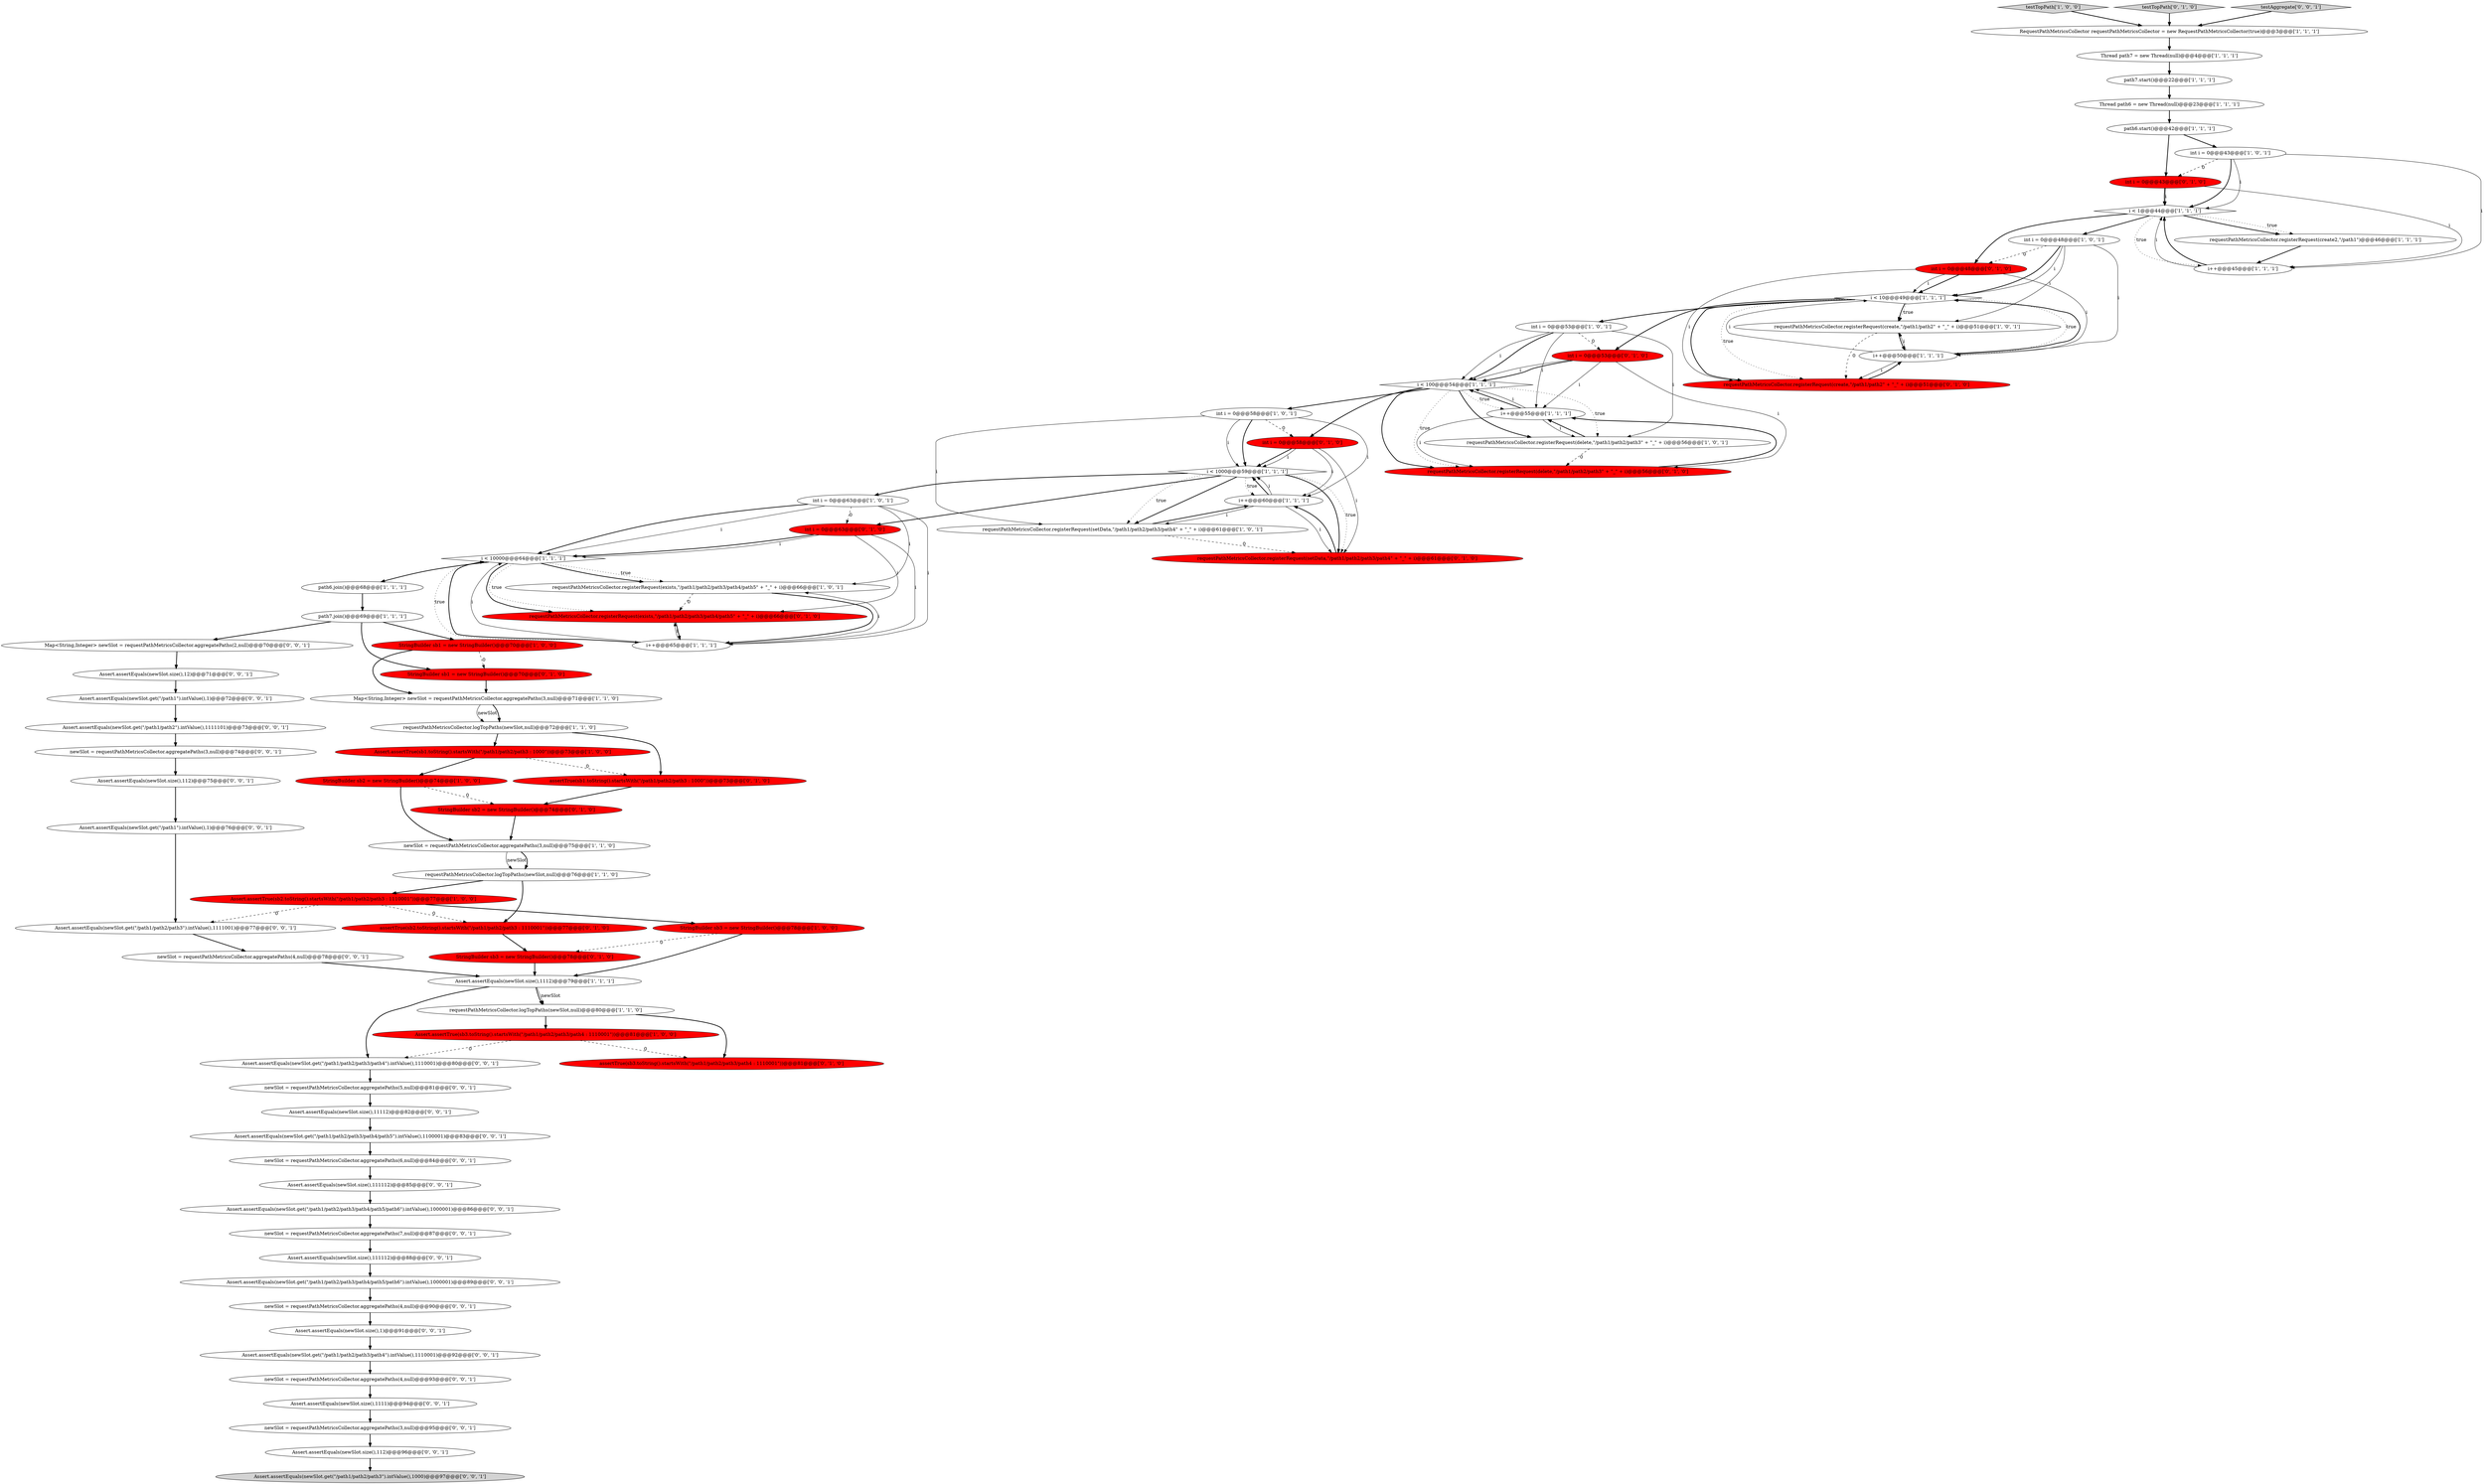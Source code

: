 digraph {
81 [style = filled, label = "Assert.assertEquals(newSlot.get(\"/path1/path2/path3/path4\").intValue(),1110001)@@@92@@@['0', '0', '1']", fillcolor = white, shape = ellipse image = "AAA0AAABBB3BBB"];
7 [style = filled, label = "path7.start()@@@22@@@['1', '1', '1']", fillcolor = white, shape = ellipse image = "AAA0AAABBB1BBB"];
16 [style = filled, label = "Assert.assertEquals(newSlot.size(),1112)@@@79@@@['1', '1', '1']", fillcolor = white, shape = ellipse image = "AAA0AAABBB1BBB"];
10 [style = filled, label = "i++@@@55@@@['1', '1', '1']", fillcolor = white, shape = ellipse image = "AAA0AAABBB1BBB"];
29 [style = filled, label = "int i = 0@@@63@@@['1', '0', '1']", fillcolor = white, shape = ellipse image = "AAA0AAABBB1BBB"];
6 [style = filled, label = "requestPathMetricsCollector.registerRequest(exists,\"/path1/path2/path3/path4/path5\" + \"_\" + i)@@@66@@@['1', '0', '1']", fillcolor = white, shape = ellipse image = "AAA0AAABBB1BBB"];
77 [style = filled, label = "newSlot = requestPathMetricsCollector.aggregatePaths(4,null)@@@78@@@['0', '0', '1']", fillcolor = white, shape = ellipse image = "AAA0AAABBB3BBB"];
80 [style = filled, label = "Assert.assertEquals(newSlot.get(\"/path1/path2/path3\").intValue(),1111001)@@@77@@@['0', '0', '1']", fillcolor = white, shape = ellipse image = "AAA0AAABBB3BBB"];
63 [style = filled, label = "Assert.assertEquals(newSlot.size(),111112)@@@88@@@['0', '0', '1']", fillcolor = white, shape = ellipse image = "AAA0AAABBB3BBB"];
75 [style = filled, label = "Map<String,Integer> newSlot = requestPathMetricsCollector.aggregatePaths(2,null)@@@70@@@['0', '0', '1']", fillcolor = white, shape = ellipse image = "AAA0AAABBB3BBB"];
5 [style = filled, label = "requestPathMetricsCollector.registerRequest(create,\"/path1/path2\" + \"_\" + i)@@@51@@@['1', '0', '1']", fillcolor = white, shape = ellipse image = "AAA0AAABBB1BBB"];
4 [style = filled, label = "i++@@@60@@@['1', '1', '1']", fillcolor = white, shape = ellipse image = "AAA0AAABBB1BBB"];
37 [style = filled, label = "testTopPath['1', '0', '0']", fillcolor = lightgray, shape = diamond image = "AAA0AAABBB1BBB"];
0 [style = filled, label = "int i = 0@@@43@@@['1', '0', '1']", fillcolor = white, shape = ellipse image = "AAA0AAABBB1BBB"];
46 [style = filled, label = "testTopPath['0', '1', '0']", fillcolor = lightgray, shape = diamond image = "AAA0AAABBB2BBB"];
65 [style = filled, label = "Assert.assertEquals(newSlot.size(),12)@@@71@@@['0', '0', '1']", fillcolor = white, shape = ellipse image = "AAA0AAABBB3BBB"];
36 [style = filled, label = "StringBuilder sb2 = new StringBuilder()@@@74@@@['1', '0', '0']", fillcolor = red, shape = ellipse image = "AAA1AAABBB1BBB"];
55 [style = filled, label = "int i = 0@@@58@@@['0', '1', '0']", fillcolor = red, shape = ellipse image = "AAA1AAABBB2BBB"];
17 [style = filled, label = "StringBuilder sb3 = new StringBuilder()@@@78@@@['1', '0', '0']", fillcolor = red, shape = ellipse image = "AAA1AAABBB1BBB"];
18 [style = filled, label = "int i = 0@@@53@@@['1', '0', '1']", fillcolor = white, shape = ellipse image = "AAA0AAABBB1BBB"];
19 [style = filled, label = "Thread path6 = new Thread(null)@@@23@@@['1', '1', '1']", fillcolor = white, shape = ellipse image = "AAA0AAABBB1BBB"];
25 [style = filled, label = "i < 1000@@@59@@@['1', '1', '1']", fillcolor = white, shape = diamond image = "AAA0AAABBB1BBB"];
40 [style = filled, label = "int i = 0@@@63@@@['0', '1', '0']", fillcolor = red, shape = ellipse image = "AAA1AAABBB2BBB"];
41 [style = filled, label = "assertTrue(sb2.toString().startsWith(\"/path1/path2/path3 : 1110001\"))@@@77@@@['0', '1', '0']", fillcolor = red, shape = ellipse image = "AAA1AAABBB2BBB"];
11 [style = filled, label = "requestPathMetricsCollector.registerRequest(delete,\"/path1/path2/path3\" + \"_\" + i)@@@56@@@['1', '0', '1']", fillcolor = white, shape = ellipse image = "AAA0AAABBB1BBB"];
54 [style = filled, label = "int i = 0@@@53@@@['0', '1', '0']", fillcolor = red, shape = ellipse image = "AAA1AAABBB2BBB"];
56 [style = filled, label = "Assert.assertEquals(newSlot.get(\"/path1/path2/path3/path4/path5\").intValue(),1100001)@@@83@@@['0', '0', '1']", fillcolor = white, shape = ellipse image = "AAA0AAABBB3BBB"];
53 [style = filled, label = "requestPathMetricsCollector.registerRequest(exists,\"/path1/path2/path3/path4/path5\" + \"_\" + i)@@@66@@@['0', '1', '0']", fillcolor = red, shape = ellipse image = "AAA1AAABBB2BBB"];
70 [style = filled, label = "newSlot = requestPathMetricsCollector.aggregatePaths(7,null)@@@87@@@['0', '0', '1']", fillcolor = white, shape = ellipse image = "AAA0AAABBB3BBB"];
27 [style = filled, label = "Assert.assertTrue(sb1.toString().startsWith(\"/path1/path2/path3 : 1000\"))@@@73@@@['1', '0', '0']", fillcolor = red, shape = ellipse image = "AAA1AAABBB1BBB"];
23 [style = filled, label = "Thread path7 = new Thread(null)@@@4@@@['1', '1', '1']", fillcolor = white, shape = ellipse image = "AAA0AAABBB1BBB"];
30 [style = filled, label = "path6.start()@@@42@@@['1', '1', '1']", fillcolor = white, shape = ellipse image = "AAA0AAABBB1BBB"];
13 [style = filled, label = "path6.join()@@@68@@@['1', '1', '1']", fillcolor = white, shape = ellipse image = "AAA0AAABBB1BBB"];
35 [style = filled, label = "path7.join()@@@69@@@['1', '1', '1']", fillcolor = white, shape = ellipse image = "AAA0AAABBB1BBB"];
21 [style = filled, label = "int i = 0@@@48@@@['1', '0', '1']", fillcolor = white, shape = ellipse image = "AAA0AAABBB1BBB"];
38 [style = filled, label = "requestPathMetricsCollector.logTopPaths(newSlot,null)@@@80@@@['1', '1', '0']", fillcolor = white, shape = ellipse image = "AAA0AAABBB1BBB"];
47 [style = filled, label = "assertTrue(sb3.toString().startsWith(\"/path1/path2/path3/path4 : 1110001\"))@@@81@@@['0', '1', '0']", fillcolor = red, shape = ellipse image = "AAA1AAABBB2BBB"];
51 [style = filled, label = "int i = 0@@@48@@@['0', '1', '0']", fillcolor = red, shape = ellipse image = "AAA1AAABBB2BBB"];
26 [style = filled, label = "Assert.assertTrue(sb3.toString().startsWith(\"/path1/path2/path3/path4 : 1110001\"))@@@81@@@['1', '0', '0']", fillcolor = red, shape = ellipse image = "AAA1AAABBB1BBB"];
60 [style = filled, label = "Assert.assertEquals(newSlot.get(\"/path1/path2/path3/path4\").intValue(),1110001)@@@80@@@['0', '0', '1']", fillcolor = white, shape = ellipse image = "AAA0AAABBB3BBB"];
79 [style = filled, label = "Assert.assertEquals(newSlot.size(),112)@@@75@@@['0', '0', '1']", fillcolor = white, shape = ellipse image = "AAA0AAABBB3BBB"];
3 [style = filled, label = "i < 10000@@@64@@@['1', '1', '1']", fillcolor = white, shape = diamond image = "AAA0AAABBB1BBB"];
33 [style = filled, label = "i < 1@@@44@@@['1', '1', '1']", fillcolor = white, shape = diamond image = "AAA0AAABBB1BBB"];
67 [style = filled, label = "Assert.assertEquals(newSlot.size(),112)@@@96@@@['0', '0', '1']", fillcolor = white, shape = ellipse image = "AAA0AAABBB3BBB"];
78 [style = filled, label = "newSlot = requestPathMetricsCollector.aggregatePaths(3,null)@@@74@@@['0', '0', '1']", fillcolor = white, shape = ellipse image = "AAA0AAABBB3BBB"];
1 [style = filled, label = "newSlot = requestPathMetricsCollector.aggregatePaths(3,null)@@@75@@@['1', '1', '0']", fillcolor = white, shape = ellipse image = "AAA0AAABBB1BBB"];
31 [style = filled, label = "i++@@@50@@@['1', '1', '1']", fillcolor = white, shape = ellipse image = "AAA0AAABBB1BBB"];
50 [style = filled, label = "StringBuilder sb2 = new StringBuilder()@@@74@@@['0', '1', '0']", fillcolor = red, shape = ellipse image = "AAA1AAABBB2BBB"];
20 [style = filled, label = "Map<String,Integer> newSlot = requestPathMetricsCollector.aggregatePaths(3,null)@@@71@@@['1', '1', '0']", fillcolor = white, shape = ellipse image = "AAA0AAABBB1BBB"];
28 [style = filled, label = "i++@@@45@@@['1', '1', '1']", fillcolor = white, shape = ellipse image = "AAA0AAABBB1BBB"];
44 [style = filled, label = "requestPathMetricsCollector.registerRequest(create,\"/path1/path2\" + \"_\" + i)@@@51@@@['0', '1', '0']", fillcolor = red, shape = ellipse image = "AAA1AAABBB2BBB"];
71 [style = filled, label = "Assert.assertEquals(newSlot.get(\"/path1\").intValue(),1)@@@76@@@['0', '0', '1']", fillcolor = white, shape = ellipse image = "AAA0AAABBB3BBB"];
14 [style = filled, label = "requestPathMetricsCollector.registerRequest(create2,\"/path1\")@@@46@@@['1', '1', '1']", fillcolor = white, shape = ellipse image = "AAA0AAABBB1BBB"];
61 [style = filled, label = "Assert.assertEquals(newSlot.size(),111112)@@@85@@@['0', '0', '1']", fillcolor = white, shape = ellipse image = "AAA0AAABBB3BBB"];
72 [style = filled, label = "Assert.assertEquals(newSlot.get(\"/path1/path2\").intValue(),1111101)@@@73@@@['0', '0', '1']", fillcolor = white, shape = ellipse image = "AAA0AAABBB3BBB"];
42 [style = filled, label = "assertTrue(sb1.toString().startsWith(\"/path1/path2/path3 : 1000\"))@@@73@@@['0', '1', '0']", fillcolor = red, shape = ellipse image = "AAA1AAABBB2BBB"];
52 [style = filled, label = "int i = 0@@@43@@@['0', '1', '0']", fillcolor = red, shape = ellipse image = "AAA1AAABBB2BBB"];
68 [style = filled, label = "Assert.assertEquals(newSlot.get(\"/path1/path2/path3/path4/path5/path6\").intValue(),1000001)@@@89@@@['0', '0', '1']", fillcolor = white, shape = ellipse image = "AAA0AAABBB3BBB"];
83 [style = filled, label = "newSlot = requestPathMetricsCollector.aggregatePaths(3,null)@@@95@@@['0', '0', '1']", fillcolor = white, shape = ellipse image = "AAA0AAABBB3BBB"];
48 [style = filled, label = "StringBuilder sb1 = new StringBuilder()@@@70@@@['0', '1', '0']", fillcolor = red, shape = ellipse image = "AAA1AAABBB2BBB"];
24 [style = filled, label = "StringBuilder sb1 = new StringBuilder()@@@70@@@['1', '0', '0']", fillcolor = red, shape = ellipse image = "AAA1AAABBB1BBB"];
43 [style = filled, label = "requestPathMetricsCollector.registerRequest(setData,\"/path1/path2/path3/path4\" + \"_\" + i)@@@61@@@['0', '1', '0']", fillcolor = red, shape = ellipse image = "AAA1AAABBB2BBB"];
45 [style = filled, label = "StringBuilder sb3 = new StringBuilder()@@@78@@@['0', '1', '0']", fillcolor = red, shape = ellipse image = "AAA1AAABBB2BBB"];
2 [style = filled, label = "requestPathMetricsCollector.logTopPaths(newSlot,null)@@@72@@@['1', '1', '0']", fillcolor = white, shape = ellipse image = "AAA0AAABBB1BBB"];
8 [style = filled, label = "i < 10@@@49@@@['1', '1', '1']", fillcolor = white, shape = diamond image = "AAA0AAABBB1BBB"];
66 [style = filled, label = "Assert.assertEquals(newSlot.size(),1)@@@91@@@['0', '0', '1']", fillcolor = white, shape = ellipse image = "AAA0AAABBB3BBB"];
69 [style = filled, label = "testAggregate['0', '0', '1']", fillcolor = lightgray, shape = diamond image = "AAA0AAABBB3BBB"];
73 [style = filled, label = "newSlot = requestPathMetricsCollector.aggregatePaths(6,null)@@@84@@@['0', '0', '1']", fillcolor = white, shape = ellipse image = "AAA0AAABBB3BBB"];
62 [style = filled, label = "Assert.assertEquals(newSlot.get(\"/path1/path2/path3/path4/path5/path6\").intValue(),1000001)@@@86@@@['0', '0', '1']", fillcolor = white, shape = ellipse image = "AAA0AAABBB3BBB"];
74 [style = filled, label = "newSlot = requestPathMetricsCollector.aggregatePaths(4,null)@@@93@@@['0', '0', '1']", fillcolor = white, shape = ellipse image = "AAA0AAABBB3BBB"];
58 [style = filled, label = "Assert.assertEquals(newSlot.get(\"/path1/path2/path3\").intValue(),1000)@@@97@@@['0', '0', '1']", fillcolor = lightgray, shape = ellipse image = "AAA0AAABBB3BBB"];
22 [style = filled, label = "Assert.assertTrue(sb2.toString().startsWith(\"/path1/path2/path3 : 1110001\"))@@@77@@@['1', '0', '0']", fillcolor = red, shape = ellipse image = "AAA1AAABBB1BBB"];
49 [style = filled, label = "requestPathMetricsCollector.registerRequest(delete,\"/path1/path2/path3\" + \"_\" + i)@@@56@@@['0', '1', '0']", fillcolor = red, shape = ellipse image = "AAA1AAABBB2BBB"];
12 [style = filled, label = "int i = 0@@@58@@@['1', '0', '1']", fillcolor = white, shape = ellipse image = "AAA0AAABBB1BBB"];
57 [style = filled, label = "newSlot = requestPathMetricsCollector.aggregatePaths(4,null)@@@90@@@['0', '0', '1']", fillcolor = white, shape = ellipse image = "AAA0AAABBB3BBB"];
64 [style = filled, label = "Assert.assertEquals(newSlot.size(),11112)@@@82@@@['0', '0', '1']", fillcolor = white, shape = ellipse image = "AAA0AAABBB3BBB"];
32 [style = filled, label = "requestPathMetricsCollector.registerRequest(setData,\"/path1/path2/path3/path4\" + \"_\" + i)@@@61@@@['1', '0', '1']", fillcolor = white, shape = ellipse image = "AAA0AAABBB1BBB"];
34 [style = filled, label = "i < 100@@@54@@@['1', '1', '1']", fillcolor = white, shape = diamond image = "AAA0AAABBB1BBB"];
9 [style = filled, label = "requestPathMetricsCollector.logTopPaths(newSlot,null)@@@76@@@['1', '1', '0']", fillcolor = white, shape = ellipse image = "AAA0AAABBB1BBB"];
15 [style = filled, label = "RequestPathMetricsCollector requestPathMetricsCollector = new RequestPathMetricsCollector(true)@@@3@@@['1', '1', '1']", fillcolor = white, shape = ellipse image = "AAA0AAABBB1BBB"];
76 [style = filled, label = "Assert.assertEquals(newSlot.get(\"/path1\").intValue(),1)@@@72@@@['0', '0', '1']", fillcolor = white, shape = ellipse image = "AAA0AAABBB3BBB"];
59 [style = filled, label = "Assert.assertEquals(newSlot.size(),1111)@@@94@@@['0', '0', '1']", fillcolor = white, shape = ellipse image = "AAA0AAABBB3BBB"];
82 [style = filled, label = "newSlot = requestPathMetricsCollector.aggregatePaths(5,null)@@@81@@@['0', '0', '1']", fillcolor = white, shape = ellipse image = "AAA0AAABBB3BBB"];
39 [style = filled, label = "i++@@@65@@@['1', '1', '1']", fillcolor = white, shape = ellipse image = "AAA0AAABBB1BBB"];
35->48 [style = bold, label=""];
4->25 [style = bold, label=""];
18->10 [style = solid, label="i"];
0->28 [style = solid, label="i"];
30->52 [style = bold, label=""];
46->15 [style = bold, label=""];
25->4 [style = dotted, label="true"];
33->28 [style = dotted, label="true"];
21->8 [style = bold, label=""];
28->33 [style = solid, label="i"];
12->25 [style = solid, label="i"];
69->15 [style = bold, label=""];
51->44 [style = solid, label="i"];
4->43 [style = solid, label="i"];
14->28 [style = bold, label=""];
25->43 [style = bold, label=""];
37->15 [style = bold, label=""];
55->43 [style = solid, label="i"];
3->53 [style = dotted, label="true"];
25->29 [style = bold, label=""];
33->14 [style = dotted, label="true"];
3->6 [style = dotted, label="true"];
8->44 [style = bold, label=""];
16->60 [style = bold, label=""];
53->39 [style = bold, label=""];
43->4 [style = bold, label=""];
26->60 [style = dashed, label="0"];
31->5 [style = solid, label="i"];
49->10 [style = bold, label=""];
54->49 [style = solid, label="i"];
20->2 [style = solid, label="newSlot"];
73->61 [style = bold, label=""];
32->43 [style = dashed, label="0"];
41->45 [style = bold, label=""];
38->26 [style = bold, label=""];
32->4 [style = bold, label=""];
67->58 [style = bold, label=""];
52->33 [style = solid, label="i"];
25->40 [style = bold, label=""];
17->16 [style = bold, label=""];
55->4 [style = solid, label="i"];
8->31 [style = dotted, label="true"];
74->59 [style = bold, label=""];
22->41 [style = dashed, label="0"];
12->55 [style = dashed, label="0"];
25->32 [style = dotted, label="true"];
51->31 [style = solid, label="i"];
40->39 [style = solid, label="i"];
21->31 [style = solid, label="i"];
8->18 [style = bold, label=""];
29->39 [style = solid, label="i"];
24->48 [style = dashed, label="0"];
65->76 [style = bold, label=""];
26->47 [style = dashed, label="0"];
6->53 [style = dashed, label="0"];
75->65 [style = bold, label=""];
17->45 [style = dashed, label="0"];
54->34 [style = solid, label="i"];
3->53 [style = bold, label=""];
10->11 [style = solid, label="i"];
36->50 [style = dashed, label="0"];
11->49 [style = dashed, label="0"];
24->20 [style = bold, label=""];
55->25 [style = bold, label=""];
10->34 [style = bold, label=""];
82->64 [style = bold, label=""];
40->3 [style = bold, label=""];
21->5 [style = solid, label="i"];
12->32 [style = solid, label="i"];
18->54 [style = dashed, label="0"];
38->47 [style = bold, label=""];
2->27 [style = bold, label=""];
22->17 [style = bold, label=""];
10->49 [style = solid, label="i"];
23->7 [style = bold, label=""];
83->67 [style = bold, label=""];
4->32 [style = solid, label="i"];
1->9 [style = solid, label="newSlot"];
6->39 [style = bold, label=""];
22->80 [style = dashed, label="0"];
0->33 [style = solid, label="i"];
9->22 [style = bold, label=""];
16->38 [style = solid, label="newSlot"];
52->33 [style = bold, label=""];
34->49 [style = bold, label=""];
18->34 [style = bold, label=""];
57->66 [style = bold, label=""];
35->75 [style = bold, label=""];
60->82 [style = bold, label=""];
78->79 [style = bold, label=""];
31->44 [style = solid, label="i"];
34->10 [style = dotted, label="true"];
34->11 [style = dotted, label="true"];
3->6 [style = bold, label=""];
45->16 [style = bold, label=""];
10->34 [style = solid, label="i"];
34->55 [style = bold, label=""];
51->8 [style = solid, label="i"];
27->42 [style = dashed, label="0"];
1->9 [style = bold, label=""];
35->24 [style = bold, label=""];
40->3 [style = solid, label="i"];
0->52 [style = dashed, label="0"];
71->80 [style = bold, label=""];
11->10 [style = bold, label=""];
81->74 [style = bold, label=""];
77->16 [style = bold, label=""];
18->11 [style = solid, label="i"];
66->81 [style = bold, label=""];
55->25 [style = solid, label="i"];
29->40 [style = dashed, label="0"];
25->43 [style = dotted, label="true"];
59->83 [style = bold, label=""];
30->0 [style = bold, label=""];
79->71 [style = bold, label=""];
51->8 [style = bold, label=""];
8->54 [style = bold, label=""];
7->19 [style = bold, label=""];
31->8 [style = bold, label=""];
44->31 [style = bold, label=""];
31->8 [style = solid, label="i"];
61->62 [style = bold, label=""];
54->34 [style = bold, label=""];
62->70 [style = bold, label=""];
15->23 [style = bold, label=""];
33->14 [style = bold, label=""];
5->44 [style = dashed, label="0"];
56->73 [style = bold, label=""];
27->36 [style = bold, label=""];
42->50 [style = bold, label=""];
29->3 [style = solid, label="i"];
40->53 [style = solid, label="i"];
29->3 [style = bold, label=""];
25->32 [style = bold, label=""];
39->3 [style = bold, label=""];
70->63 [style = bold, label=""];
8->44 [style = dotted, label="true"];
39->53 [style = solid, label="i"];
34->12 [style = bold, label=""];
4->25 [style = solid, label="i"];
36->1 [style = bold, label=""];
34->11 [style = bold, label=""];
34->49 [style = dotted, label="true"];
18->34 [style = solid, label="i"];
68->57 [style = bold, label=""];
20->2 [style = bold, label=""];
72->78 [style = bold, label=""];
9->41 [style = bold, label=""];
29->6 [style = solid, label="i"];
76->72 [style = bold, label=""];
54->10 [style = solid, label="i"];
39->3 [style = solid, label="i"];
64->56 [style = bold, label=""];
33->51 [style = bold, label=""];
39->6 [style = solid, label="i"];
28->33 [style = bold, label=""];
0->33 [style = bold, label=""];
8->5 [style = bold, label=""];
5->31 [style = bold, label=""];
63->68 [style = bold, label=""];
52->28 [style = solid, label="i"];
50->1 [style = bold, label=""];
8->5 [style = dotted, label="true"];
12->25 [style = bold, label=""];
3->39 [style = dotted, label="true"];
12->4 [style = solid, label="i"];
48->20 [style = bold, label=""];
3->13 [style = bold, label=""];
80->77 [style = bold, label=""];
21->51 [style = dashed, label="0"];
33->21 [style = bold, label=""];
21->8 [style = solid, label="i"];
13->35 [style = bold, label=""];
2->42 [style = bold, label=""];
16->38 [style = bold, label=""];
19->30 [style = bold, label=""];
}
